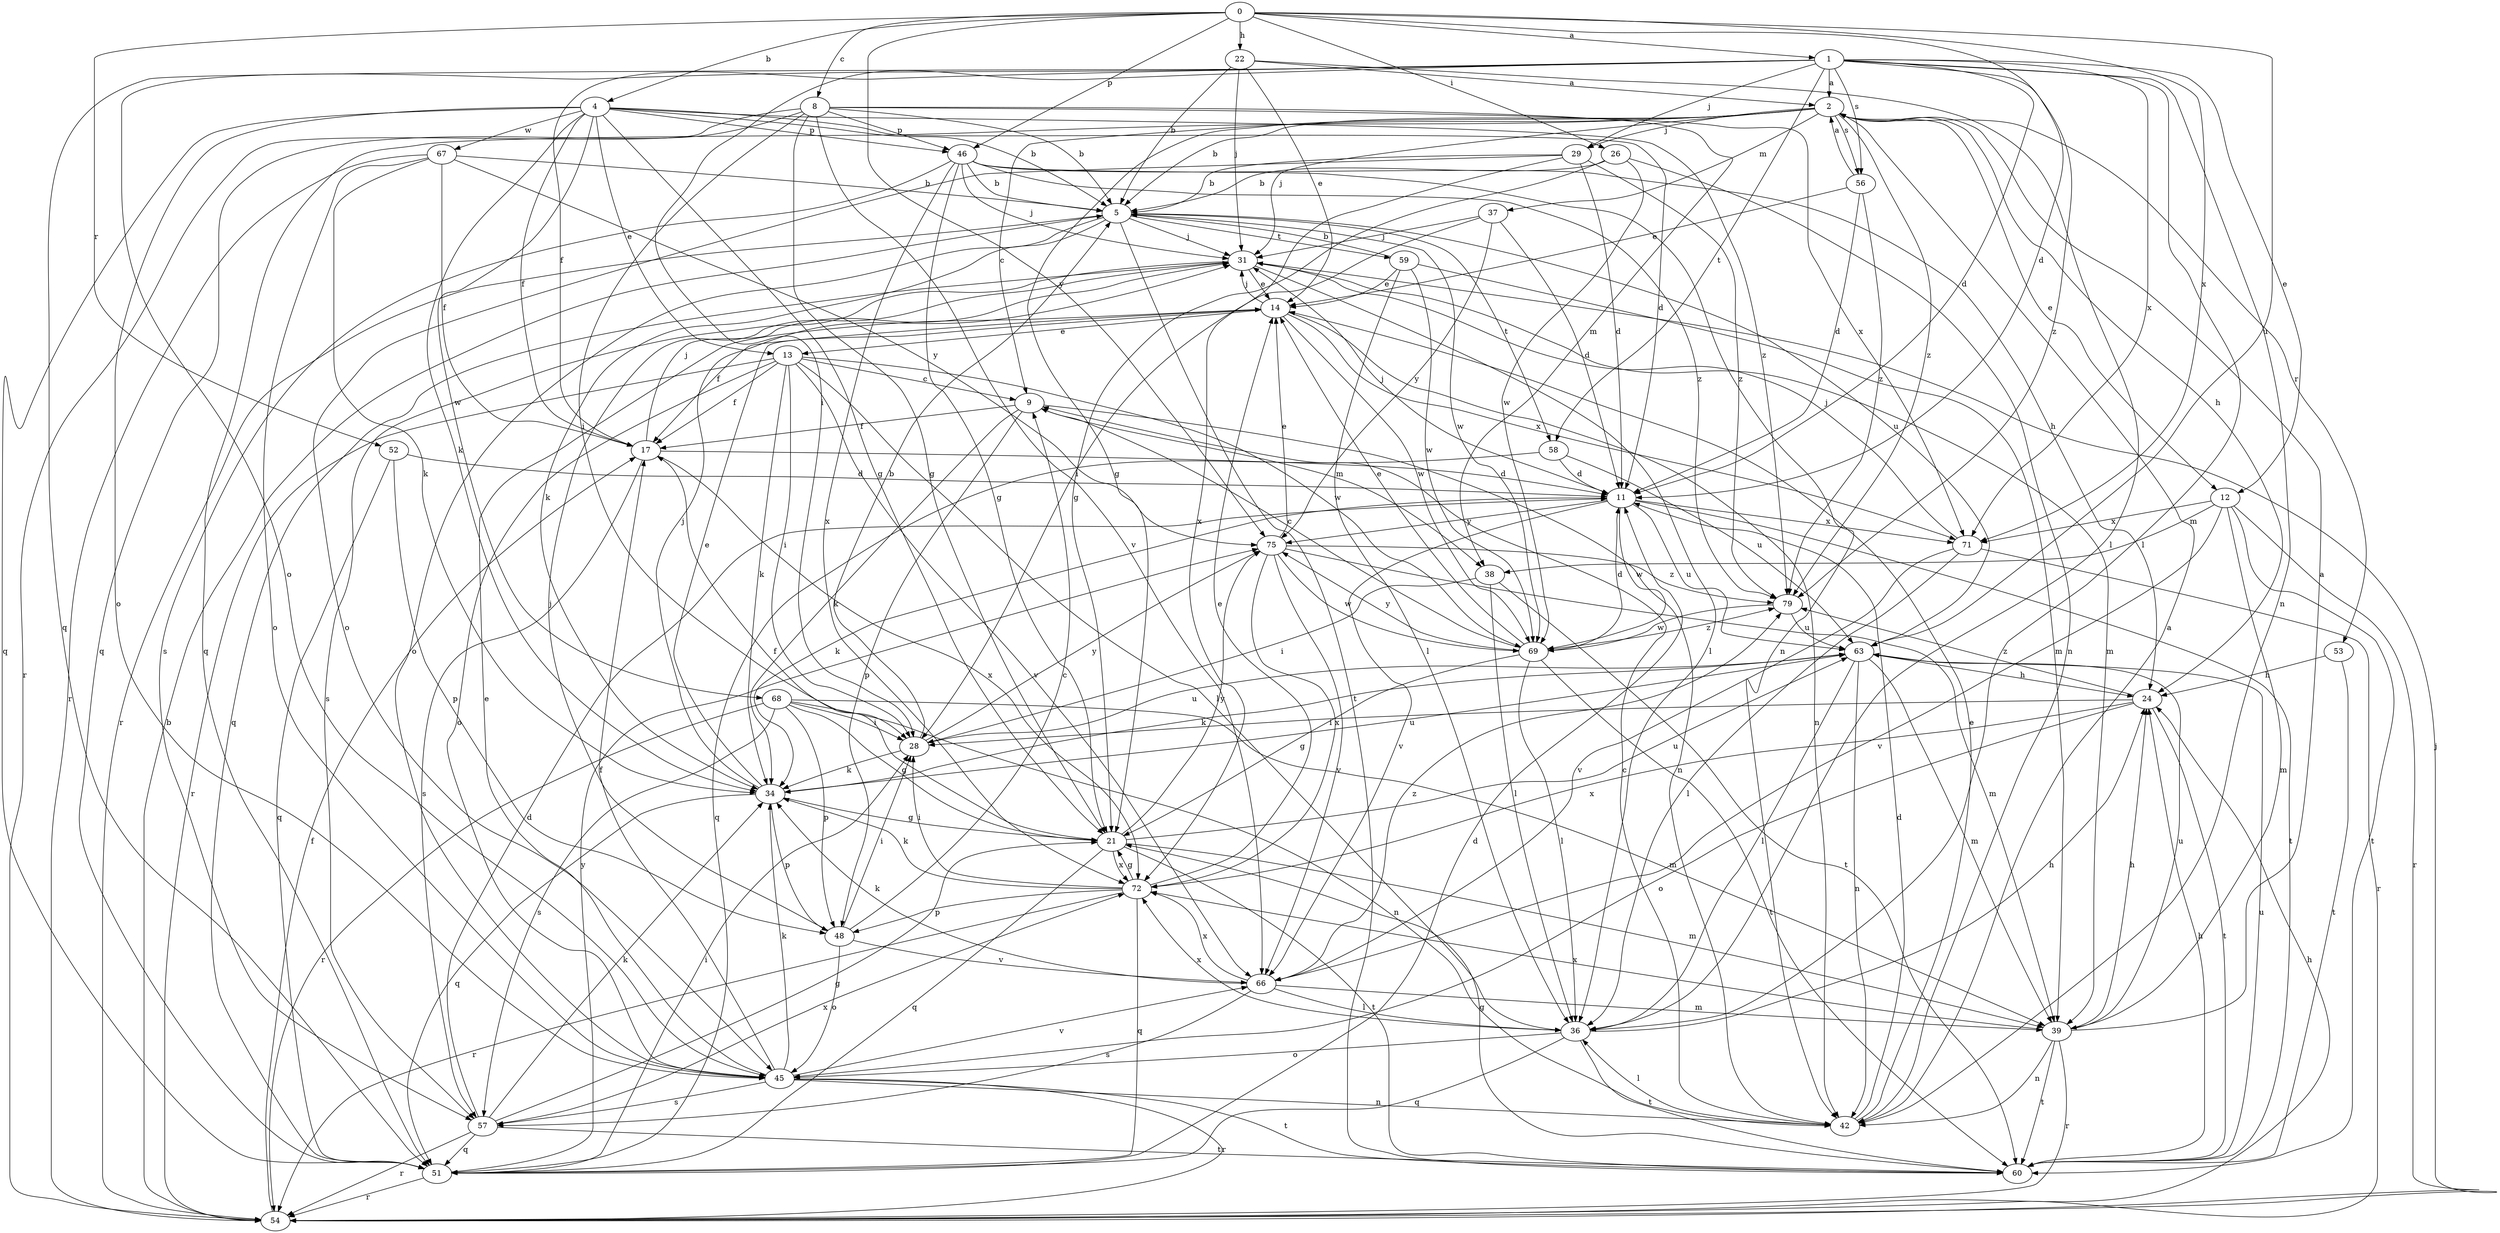 strict digraph  {
0;
1;
2;
4;
5;
8;
9;
11;
12;
13;
14;
17;
21;
22;
24;
26;
28;
29;
31;
34;
36;
37;
38;
39;
42;
45;
46;
48;
51;
52;
53;
54;
56;
57;
58;
59;
60;
63;
66;
67;
68;
69;
71;
72;
75;
79;
0 -> 1  [label=a];
0 -> 4  [label=b];
0 -> 8  [label=c];
0 -> 11  [label=d];
0 -> 22  [label=h];
0 -> 26  [label=i];
0 -> 46  [label=p];
0 -> 52  [label=r];
0 -> 63  [label=u];
0 -> 71  [label=x];
0 -> 75  [label=y];
1 -> 2  [label=a];
1 -> 11  [label=d];
1 -> 12  [label=e];
1 -> 17  [label=f];
1 -> 28  [label=i];
1 -> 29  [label=j];
1 -> 36  [label=l];
1 -> 42  [label=n];
1 -> 45  [label=o];
1 -> 51  [label=q];
1 -> 56  [label=s];
1 -> 58  [label=t];
1 -> 71  [label=x];
1 -> 79  [label=z];
2 -> 5  [label=b];
2 -> 9  [label=c];
2 -> 12  [label=e];
2 -> 21  [label=g];
2 -> 24  [label=h];
2 -> 29  [label=j];
2 -> 31  [label=j];
2 -> 37  [label=m];
2 -> 51  [label=q];
2 -> 53  [label=r];
2 -> 56  [label=s];
2 -> 79  [label=z];
4 -> 5  [label=b];
4 -> 11  [label=d];
4 -> 13  [label=e];
4 -> 17  [label=f];
4 -> 21  [label=g];
4 -> 34  [label=k];
4 -> 45  [label=o];
4 -> 46  [label=p];
4 -> 51  [label=q];
4 -> 67  [label=w];
4 -> 68  [label=w];
4 -> 79  [label=z];
5 -> 31  [label=j];
5 -> 34  [label=k];
5 -> 45  [label=o];
5 -> 54  [label=r];
5 -> 58  [label=t];
5 -> 59  [label=t];
5 -> 60  [label=t];
5 -> 63  [label=u];
5 -> 69  [label=w];
8 -> 5  [label=b];
8 -> 21  [label=g];
8 -> 28  [label=i];
8 -> 38  [label=m];
8 -> 46  [label=p];
8 -> 51  [label=q];
8 -> 54  [label=r];
8 -> 66  [label=v];
8 -> 71  [label=x];
9 -> 17  [label=f];
9 -> 34  [label=k];
9 -> 38  [label=m];
9 -> 42  [label=n];
9 -> 48  [label=p];
11 -> 31  [label=j];
11 -> 34  [label=k];
11 -> 60  [label=t];
11 -> 63  [label=u];
11 -> 66  [label=v];
11 -> 69  [label=w];
11 -> 71  [label=x];
11 -> 75  [label=y];
12 -> 38  [label=m];
12 -> 39  [label=m];
12 -> 54  [label=r];
12 -> 60  [label=t];
12 -> 66  [label=v];
12 -> 71  [label=x];
13 -> 9  [label=c];
13 -> 17  [label=f];
13 -> 28  [label=i];
13 -> 34  [label=k];
13 -> 36  [label=l];
13 -> 45  [label=o];
13 -> 54  [label=r];
13 -> 66  [label=v];
13 -> 69  [label=w];
14 -> 13  [label=e];
14 -> 17  [label=f];
14 -> 31  [label=j];
14 -> 42  [label=n];
14 -> 69  [label=w];
14 -> 71  [label=x];
17 -> 11  [label=d];
17 -> 31  [label=j];
17 -> 57  [label=s];
17 -> 72  [label=x];
21 -> 17  [label=f];
21 -> 39  [label=m];
21 -> 51  [label=q];
21 -> 60  [label=t];
21 -> 63  [label=u];
21 -> 72  [label=x];
21 -> 75  [label=y];
22 -> 2  [label=a];
22 -> 5  [label=b];
22 -> 14  [label=e];
22 -> 31  [label=j];
22 -> 36  [label=l];
24 -> 28  [label=i];
24 -> 45  [label=o];
24 -> 60  [label=t];
24 -> 72  [label=x];
24 -> 79  [label=z];
26 -> 5  [label=b];
26 -> 21  [label=g];
26 -> 42  [label=n];
26 -> 69  [label=w];
28 -> 5  [label=b];
28 -> 34  [label=k];
28 -> 63  [label=u];
28 -> 75  [label=y];
29 -> 5  [label=b];
29 -> 11  [label=d];
29 -> 45  [label=o];
29 -> 72  [label=x];
29 -> 79  [label=z];
31 -> 14  [label=e];
31 -> 36  [label=l];
31 -> 39  [label=m];
31 -> 51  [label=q];
31 -> 57  [label=s];
34 -> 14  [label=e];
34 -> 21  [label=g];
34 -> 31  [label=j];
34 -> 48  [label=p];
34 -> 51  [label=q];
34 -> 63  [label=u];
36 -> 24  [label=h];
36 -> 45  [label=o];
36 -> 51  [label=q];
36 -> 60  [label=t];
36 -> 72  [label=x];
37 -> 11  [label=d];
37 -> 28  [label=i];
37 -> 31  [label=j];
37 -> 75  [label=y];
38 -> 28  [label=i];
38 -> 36  [label=l];
38 -> 60  [label=t];
39 -> 2  [label=a];
39 -> 24  [label=h];
39 -> 42  [label=n];
39 -> 54  [label=r];
39 -> 60  [label=t];
39 -> 63  [label=u];
39 -> 72  [label=x];
42 -> 2  [label=a];
42 -> 9  [label=c];
42 -> 11  [label=d];
42 -> 14  [label=e];
42 -> 36  [label=l];
45 -> 14  [label=e];
45 -> 17  [label=f];
45 -> 34  [label=k];
45 -> 42  [label=n];
45 -> 54  [label=r];
45 -> 57  [label=s];
45 -> 60  [label=t];
45 -> 66  [label=v];
46 -> 5  [label=b];
46 -> 21  [label=g];
46 -> 24  [label=h];
46 -> 31  [label=j];
46 -> 42  [label=n];
46 -> 57  [label=s];
46 -> 72  [label=x];
46 -> 79  [label=z];
48 -> 9  [label=c];
48 -> 28  [label=i];
48 -> 31  [label=j];
48 -> 45  [label=o];
48 -> 66  [label=v];
51 -> 11  [label=d];
51 -> 28  [label=i];
51 -> 54  [label=r];
51 -> 75  [label=y];
52 -> 11  [label=d];
52 -> 48  [label=p];
52 -> 51  [label=q];
53 -> 24  [label=h];
53 -> 60  [label=t];
54 -> 5  [label=b];
54 -> 17  [label=f];
54 -> 24  [label=h];
54 -> 31  [label=j];
56 -> 2  [label=a];
56 -> 11  [label=d];
56 -> 14  [label=e];
56 -> 79  [label=z];
57 -> 11  [label=d];
57 -> 21  [label=g];
57 -> 34  [label=k];
57 -> 51  [label=q];
57 -> 54  [label=r];
57 -> 60  [label=t];
57 -> 72  [label=x];
58 -> 11  [label=d];
58 -> 51  [label=q];
58 -> 63  [label=u];
59 -> 5  [label=b];
59 -> 14  [label=e];
59 -> 36  [label=l];
59 -> 39  [label=m];
59 -> 69  [label=w];
60 -> 21  [label=g];
60 -> 24  [label=h];
60 -> 63  [label=u];
63 -> 24  [label=h];
63 -> 34  [label=k];
63 -> 36  [label=l];
63 -> 39  [label=m];
63 -> 42  [label=n];
66 -> 34  [label=k];
66 -> 36  [label=l];
66 -> 39  [label=m];
66 -> 57  [label=s];
66 -> 72  [label=x];
66 -> 79  [label=z];
67 -> 5  [label=b];
67 -> 17  [label=f];
67 -> 34  [label=k];
67 -> 45  [label=o];
67 -> 54  [label=r];
67 -> 75  [label=y];
68 -> 21  [label=g];
68 -> 28  [label=i];
68 -> 39  [label=m];
68 -> 42  [label=n];
68 -> 48  [label=p];
68 -> 54  [label=r];
68 -> 57  [label=s];
69 -> 9  [label=c];
69 -> 11  [label=d];
69 -> 14  [label=e];
69 -> 21  [label=g];
69 -> 36  [label=l];
69 -> 60  [label=t];
69 -> 75  [label=y];
69 -> 79  [label=z];
71 -> 31  [label=j];
71 -> 36  [label=l];
71 -> 54  [label=r];
71 -> 66  [label=v];
72 -> 14  [label=e];
72 -> 21  [label=g];
72 -> 28  [label=i];
72 -> 34  [label=k];
72 -> 48  [label=p];
72 -> 51  [label=q];
72 -> 54  [label=r];
75 -> 14  [label=e];
75 -> 39  [label=m];
75 -> 66  [label=v];
75 -> 69  [label=w];
75 -> 72  [label=x];
75 -> 79  [label=z];
79 -> 63  [label=u];
79 -> 69  [label=w];
}
